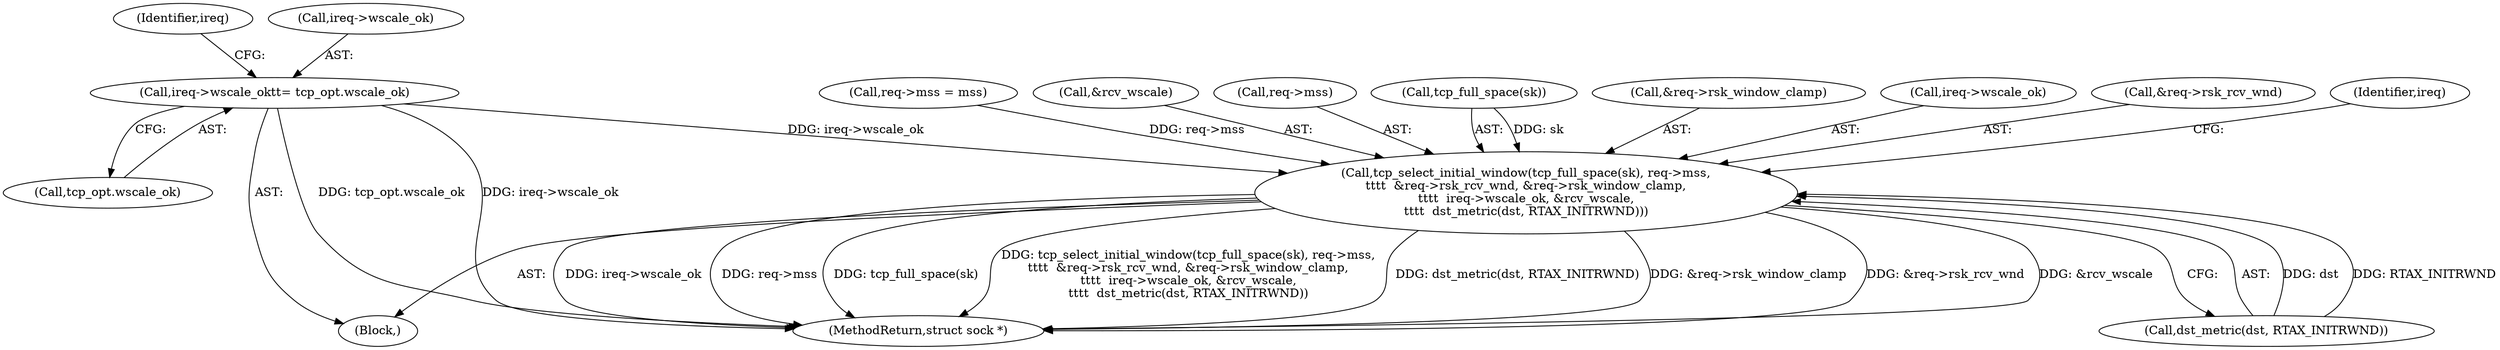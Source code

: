 digraph "0_linux_45f6fad84cc305103b28d73482b344d7f5b76f39_14@pointer" {
"1000373" [label="(Call,ireq->wscale_ok\t\t= tcp_opt.wscale_ok)"];
"1000509" [label="(Call,tcp_select_initial_window(tcp_full_space(sk), req->mss,\n\t\t\t\t  &req->rsk_rcv_wnd, &req->rsk_window_clamp,\n\t\t\t\t  ireq->wscale_ok, &rcv_wscale,\n\t\t\t\t  dst_metric(dst, RTAX_INITRWND)))"];
"1000382" [label="(Identifier,ireq)"];
"1000374" [label="(Call,ireq->wscale_ok)"];
"1000526" [label="(Call,&rcv_wscale)"];
"1000512" [label="(Call,req->mss)"];
"1000561" [label="(MethodReturn,struct sock *)"];
"1000373" [label="(Call,ireq->wscale_ok\t\t= tcp_opt.wscale_ok)"];
"1000510" [label="(Call,tcp_full_space(sk))"];
"1000519" [label="(Call,&req->rsk_window_clamp)"];
"1000523" [label="(Call,ireq->wscale_ok)"];
"1000106" [label="(Block,)"];
"1000509" [label="(Call,tcp_select_initial_window(tcp_full_space(sk), req->mss,\n\t\t\t\t  &req->rsk_rcv_wnd, &req->rsk_window_clamp,\n\t\t\t\t  ireq->wscale_ok, &rcv_wscale,\n\t\t\t\t  dst_metric(dst, RTAX_INITRWND)))"];
"1000377" [label="(Call,tcp_opt.wscale_ok)"];
"1000528" [label="(Call,dst_metric(dst, RTAX_INITRWND))"];
"1000515" [label="(Call,&req->rsk_rcv_wnd)"];
"1000533" [label="(Identifier,ireq)"];
"1000231" [label="(Call,req->mss = mss)"];
"1000373" -> "1000106"  [label="AST: "];
"1000373" -> "1000377"  [label="CFG: "];
"1000374" -> "1000373"  [label="AST: "];
"1000377" -> "1000373"  [label="AST: "];
"1000382" -> "1000373"  [label="CFG: "];
"1000373" -> "1000561"  [label="DDG: tcp_opt.wscale_ok"];
"1000373" -> "1000561"  [label="DDG: ireq->wscale_ok"];
"1000373" -> "1000509"  [label="DDG: ireq->wscale_ok"];
"1000509" -> "1000106"  [label="AST: "];
"1000509" -> "1000528"  [label="CFG: "];
"1000510" -> "1000509"  [label="AST: "];
"1000512" -> "1000509"  [label="AST: "];
"1000515" -> "1000509"  [label="AST: "];
"1000519" -> "1000509"  [label="AST: "];
"1000523" -> "1000509"  [label="AST: "];
"1000526" -> "1000509"  [label="AST: "];
"1000528" -> "1000509"  [label="AST: "];
"1000533" -> "1000509"  [label="CFG: "];
"1000509" -> "1000561"  [label="DDG: tcp_select_initial_window(tcp_full_space(sk), req->mss,\n\t\t\t\t  &req->rsk_rcv_wnd, &req->rsk_window_clamp,\n\t\t\t\t  ireq->wscale_ok, &rcv_wscale,\n\t\t\t\t  dst_metric(dst, RTAX_INITRWND))"];
"1000509" -> "1000561"  [label="DDG: dst_metric(dst, RTAX_INITRWND)"];
"1000509" -> "1000561"  [label="DDG: &req->rsk_window_clamp"];
"1000509" -> "1000561"  [label="DDG: &req->rsk_rcv_wnd"];
"1000509" -> "1000561"  [label="DDG: &rcv_wscale"];
"1000509" -> "1000561"  [label="DDG: ireq->wscale_ok"];
"1000509" -> "1000561"  [label="DDG: req->mss"];
"1000509" -> "1000561"  [label="DDG: tcp_full_space(sk)"];
"1000510" -> "1000509"  [label="DDG: sk"];
"1000231" -> "1000509"  [label="DDG: req->mss"];
"1000528" -> "1000509"  [label="DDG: dst"];
"1000528" -> "1000509"  [label="DDG: RTAX_INITRWND"];
}
